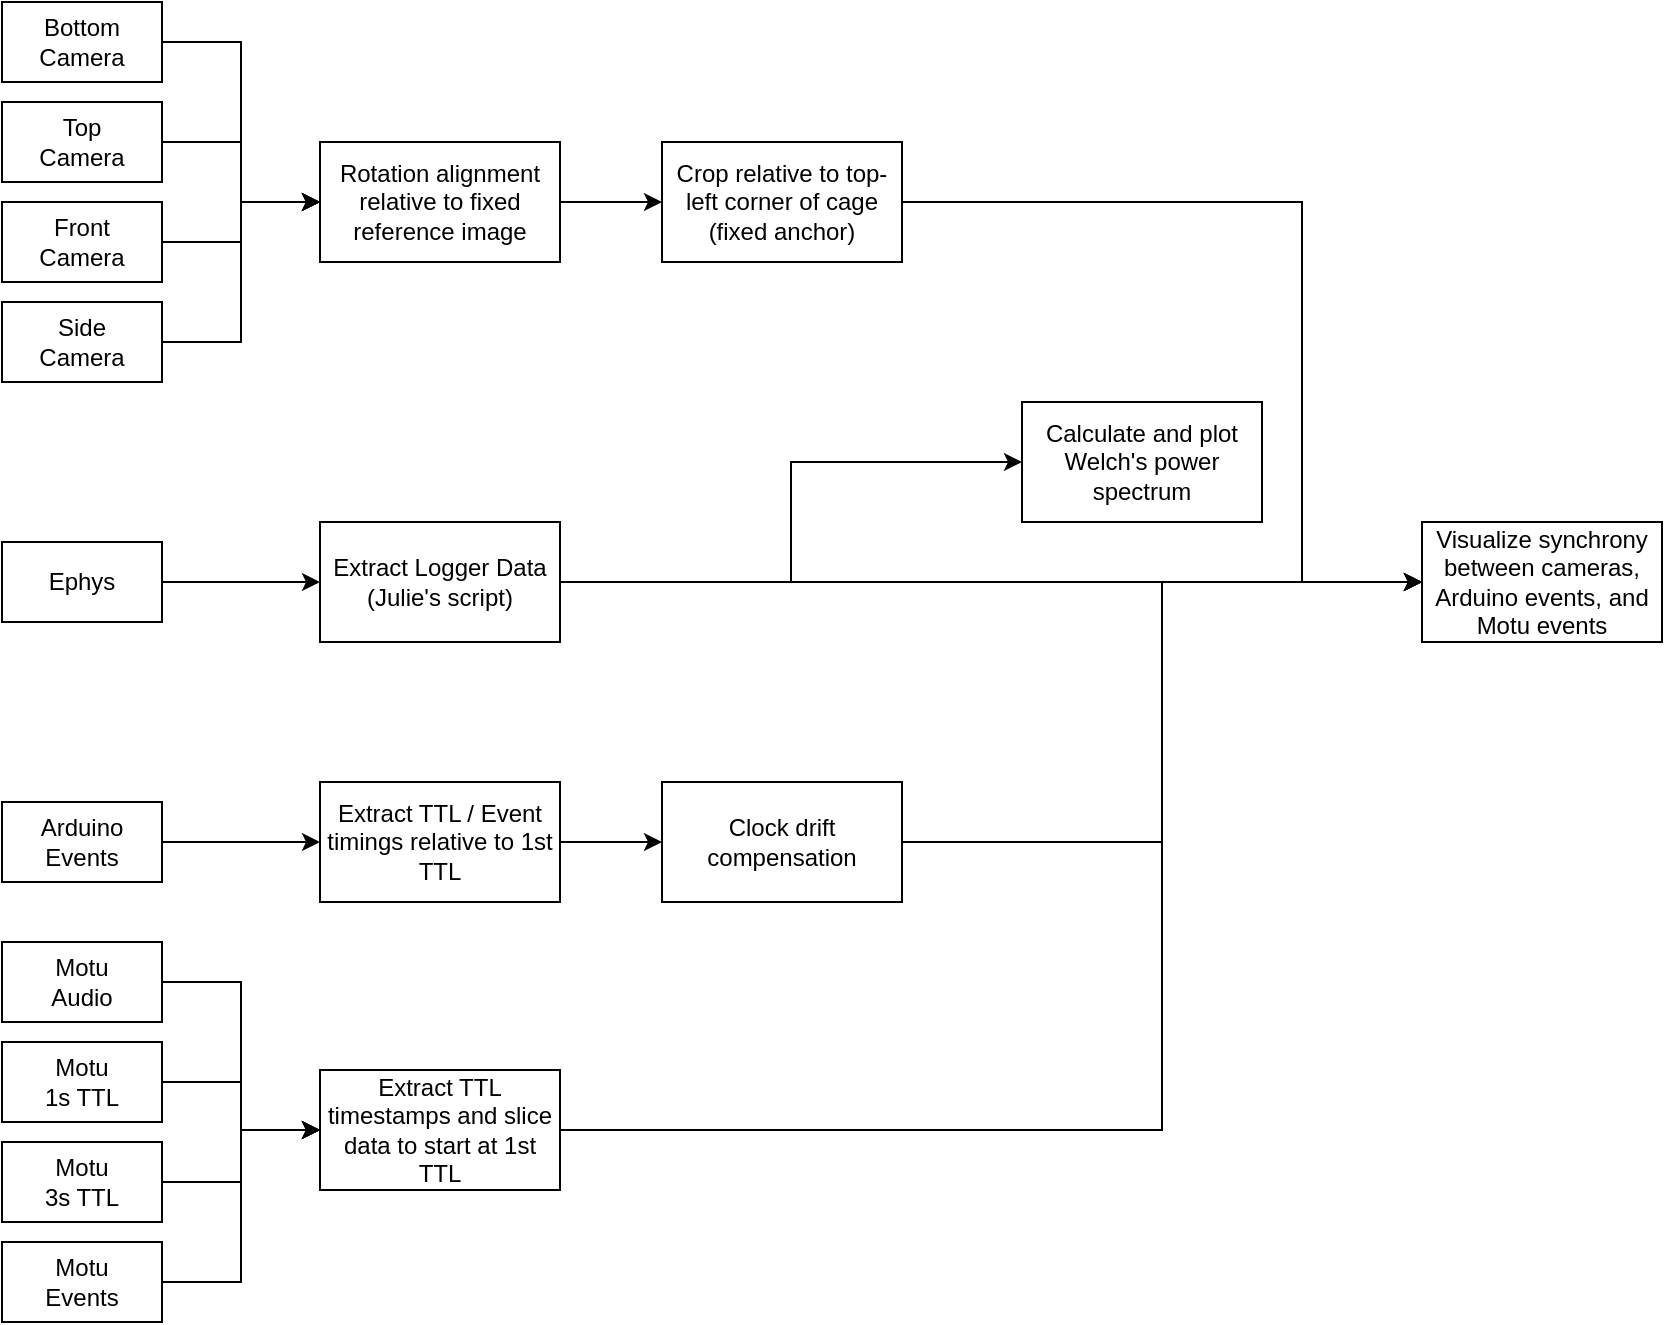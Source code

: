 <mxfile version="15.7.4" type="device"><diagram id="-FsA79moimIEprjK3P7i" name="Page-1"><mxGraphModel dx="1422" dy="705" grid="1" gridSize="10" guides="1" tooltips="1" connect="1" arrows="1" fold="1" page="1" pageScale="1" pageWidth="1100" pageHeight="850" math="0" shadow="0"><root><mxCell id="0"/><mxCell id="1" parent="0"/><mxCell id="JNUq9DtDyzHKQpXIuO-F-16" style="edgeStyle=orthogonalEdgeStyle;rounded=0;orthogonalLoop=1;jettySize=auto;html=1;exitX=1;exitY=0.5;exitDx=0;exitDy=0;entryX=0;entryY=0.5;entryDx=0;entryDy=0;" edge="1" parent="1" source="JNUq9DtDyzHKQpXIuO-F-2" target="JNUq9DtDyzHKQpXIuO-F-15"><mxGeometry relative="1" as="geometry"/></mxCell><mxCell id="JNUq9DtDyzHKQpXIuO-F-2" value="Bottom Camera" style="rounded=0;whiteSpace=wrap;html=1;" vertex="1" parent="1"><mxGeometry x="40" y="70" width="80" height="40" as="geometry"/></mxCell><mxCell id="JNUq9DtDyzHKQpXIuO-F-20" style="edgeStyle=orthogonalEdgeStyle;rounded=0;orthogonalLoop=1;jettySize=auto;html=1;exitX=1;exitY=0.5;exitDx=0;exitDy=0;entryX=0;entryY=0.5;entryDx=0;entryDy=0;" edge="1" parent="1" source="JNUq9DtDyzHKQpXIuO-F-4" target="JNUq9DtDyzHKQpXIuO-F-15"><mxGeometry relative="1" as="geometry"/></mxCell><mxCell id="JNUq9DtDyzHKQpXIuO-F-4" value="Top&lt;br&gt;Camera" style="rounded=0;whiteSpace=wrap;html=1;" vertex="1" parent="1"><mxGeometry x="40" y="120" width="80" height="40" as="geometry"/></mxCell><mxCell id="JNUq9DtDyzHKQpXIuO-F-18" style="edgeStyle=orthogonalEdgeStyle;rounded=0;orthogonalLoop=1;jettySize=auto;html=1;exitX=1;exitY=0.5;exitDx=0;exitDy=0;entryX=0;entryY=0.5;entryDx=0;entryDy=0;" edge="1" parent="1" source="JNUq9DtDyzHKQpXIuO-F-5" target="JNUq9DtDyzHKQpXIuO-F-15"><mxGeometry relative="1" as="geometry"/></mxCell><mxCell id="JNUq9DtDyzHKQpXIuO-F-5" value="Front&lt;br&gt;Camera" style="rounded=0;whiteSpace=wrap;html=1;" vertex="1" parent="1"><mxGeometry x="40" y="170" width="80" height="40" as="geometry"/></mxCell><mxCell id="JNUq9DtDyzHKQpXIuO-F-19" style="edgeStyle=orthogonalEdgeStyle;rounded=0;orthogonalLoop=1;jettySize=auto;html=1;exitX=1;exitY=0.5;exitDx=0;exitDy=0;entryX=0;entryY=0.5;entryDx=0;entryDy=0;" edge="1" parent="1" source="JNUq9DtDyzHKQpXIuO-F-6" target="JNUq9DtDyzHKQpXIuO-F-15"><mxGeometry relative="1" as="geometry"/></mxCell><mxCell id="JNUq9DtDyzHKQpXIuO-F-6" value="Side&lt;br&gt;Camera" style="rounded=0;whiteSpace=wrap;html=1;" vertex="1" parent="1"><mxGeometry x="40" y="220" width="80" height="40" as="geometry"/></mxCell><mxCell id="JNUq9DtDyzHKQpXIuO-F-26" style="edgeStyle=orthogonalEdgeStyle;rounded=0;orthogonalLoop=1;jettySize=auto;html=1;exitX=1;exitY=0.5;exitDx=0;exitDy=0;entryX=0;entryY=0.5;entryDx=0;entryDy=0;" edge="1" parent="1" source="JNUq9DtDyzHKQpXIuO-F-8" target="JNUq9DtDyzHKQpXIuO-F-23"><mxGeometry relative="1" as="geometry"/></mxCell><mxCell id="JNUq9DtDyzHKQpXIuO-F-8" value="Ephys" style="rounded=0;whiteSpace=wrap;html=1;" vertex="1" parent="1"><mxGeometry x="40" y="340" width="80" height="40" as="geometry"/></mxCell><mxCell id="JNUq9DtDyzHKQpXIuO-F-28" style="edgeStyle=orthogonalEdgeStyle;rounded=0;orthogonalLoop=1;jettySize=auto;html=1;exitX=1;exitY=0.5;exitDx=0;exitDy=0;entryX=0;entryY=0.5;entryDx=0;entryDy=0;" edge="1" parent="1" source="JNUq9DtDyzHKQpXIuO-F-10" target="JNUq9DtDyzHKQpXIuO-F-27"><mxGeometry relative="1" as="geometry"/></mxCell><mxCell id="JNUq9DtDyzHKQpXIuO-F-10" value="Arduino&lt;br&gt;Events" style="rounded=0;whiteSpace=wrap;html=1;" vertex="1" parent="1"><mxGeometry x="40" y="470" width="80" height="40" as="geometry"/></mxCell><mxCell id="JNUq9DtDyzHKQpXIuO-F-34" style="edgeStyle=orthogonalEdgeStyle;rounded=0;orthogonalLoop=1;jettySize=auto;html=1;exitX=1;exitY=0.5;exitDx=0;exitDy=0;entryX=0;entryY=0.5;entryDx=0;entryDy=0;" edge="1" parent="1" source="JNUq9DtDyzHKQpXIuO-F-11" target="JNUq9DtDyzHKQpXIuO-F-33"><mxGeometry relative="1" as="geometry"/></mxCell><mxCell id="JNUq9DtDyzHKQpXIuO-F-11" value="Motu&lt;br&gt;Audio" style="rounded=0;whiteSpace=wrap;html=1;" vertex="1" parent="1"><mxGeometry x="40" y="540" width="80" height="40" as="geometry"/></mxCell><mxCell id="JNUq9DtDyzHKQpXIuO-F-37" style="edgeStyle=orthogonalEdgeStyle;rounded=0;orthogonalLoop=1;jettySize=auto;html=1;exitX=1;exitY=0.5;exitDx=0;exitDy=0;entryX=0;entryY=0.5;entryDx=0;entryDy=0;" edge="1" parent="1" source="JNUq9DtDyzHKQpXIuO-F-12" target="JNUq9DtDyzHKQpXIuO-F-33"><mxGeometry relative="1" as="geometry"/></mxCell><mxCell id="JNUq9DtDyzHKQpXIuO-F-12" value="Motu&lt;br&gt;1s TTL" style="rounded=0;whiteSpace=wrap;html=1;" vertex="1" parent="1"><mxGeometry x="40" y="590" width="80" height="40" as="geometry"/></mxCell><mxCell id="JNUq9DtDyzHKQpXIuO-F-36" style="edgeStyle=orthogonalEdgeStyle;rounded=0;orthogonalLoop=1;jettySize=auto;html=1;exitX=1;exitY=0.5;exitDx=0;exitDy=0;entryX=0;entryY=0.5;entryDx=0;entryDy=0;" edge="1" parent="1" source="JNUq9DtDyzHKQpXIuO-F-13" target="JNUq9DtDyzHKQpXIuO-F-33"><mxGeometry relative="1" as="geometry"/></mxCell><mxCell id="JNUq9DtDyzHKQpXIuO-F-13" value="Motu&lt;br&gt;3s TTL" style="rounded=0;whiteSpace=wrap;html=1;" vertex="1" parent="1"><mxGeometry x="40" y="640" width="80" height="40" as="geometry"/></mxCell><mxCell id="JNUq9DtDyzHKQpXIuO-F-39" style="edgeStyle=orthogonalEdgeStyle;rounded=0;orthogonalLoop=1;jettySize=auto;html=1;exitX=1;exitY=0.5;exitDx=0;exitDy=0;entryX=0;entryY=0.5;entryDx=0;entryDy=0;" edge="1" parent="1" source="JNUq9DtDyzHKQpXIuO-F-14" target="JNUq9DtDyzHKQpXIuO-F-33"><mxGeometry relative="1" as="geometry"/></mxCell><mxCell id="JNUq9DtDyzHKQpXIuO-F-14" value="Motu&lt;br&gt;Events" style="rounded=0;whiteSpace=wrap;html=1;" vertex="1" parent="1"><mxGeometry x="40" y="690" width="80" height="40" as="geometry"/></mxCell><mxCell id="JNUq9DtDyzHKQpXIuO-F-32" style="edgeStyle=orthogonalEdgeStyle;rounded=0;orthogonalLoop=1;jettySize=auto;html=1;exitX=1;exitY=0.5;exitDx=0;exitDy=0;entryX=0;entryY=0.5;entryDx=0;entryDy=0;" edge="1" parent="1" source="JNUq9DtDyzHKQpXIuO-F-15" target="JNUq9DtDyzHKQpXIuO-F-31"><mxGeometry relative="1" as="geometry"/></mxCell><mxCell id="JNUq9DtDyzHKQpXIuO-F-15" value="Rotation alignment relative to fixed reference image" style="rounded=0;whiteSpace=wrap;html=1;" vertex="1" parent="1"><mxGeometry x="199" y="140" width="120" height="60" as="geometry"/></mxCell><mxCell id="JNUq9DtDyzHKQpXIuO-F-42" style="edgeStyle=orthogonalEdgeStyle;rounded=0;orthogonalLoop=1;jettySize=auto;html=1;exitX=1;exitY=0.5;exitDx=0;exitDy=0;" edge="1" parent="1" source="JNUq9DtDyzHKQpXIuO-F-23" target="JNUq9DtDyzHKQpXIuO-F-41"><mxGeometry relative="1" as="geometry"/></mxCell><mxCell id="JNUq9DtDyzHKQpXIuO-F-44" style="edgeStyle=orthogonalEdgeStyle;rounded=0;orthogonalLoop=1;jettySize=auto;html=1;exitX=1;exitY=0.5;exitDx=0;exitDy=0;" edge="1" parent="1" source="JNUq9DtDyzHKQpXIuO-F-23" target="JNUq9DtDyzHKQpXIuO-F-43"><mxGeometry relative="1" as="geometry"/></mxCell><mxCell id="JNUq9DtDyzHKQpXIuO-F-23" value="Extract Logger Data&lt;br&gt;(Julie's script)" style="rounded=0;whiteSpace=wrap;html=1;" vertex="1" parent="1"><mxGeometry x="199" y="330" width="120" height="60" as="geometry"/></mxCell><mxCell id="JNUq9DtDyzHKQpXIuO-F-30" style="edgeStyle=orthogonalEdgeStyle;rounded=0;orthogonalLoop=1;jettySize=auto;html=1;exitX=1;exitY=0.5;exitDx=0;exitDy=0;entryX=0;entryY=0.5;entryDx=0;entryDy=0;" edge="1" parent="1" source="JNUq9DtDyzHKQpXIuO-F-27" target="JNUq9DtDyzHKQpXIuO-F-29"><mxGeometry relative="1" as="geometry"/></mxCell><mxCell id="JNUq9DtDyzHKQpXIuO-F-27" value="Extract TTL / Event timings relative to 1st TTL" style="rounded=0;whiteSpace=wrap;html=1;" vertex="1" parent="1"><mxGeometry x="199" y="460" width="120" height="60" as="geometry"/></mxCell><mxCell id="JNUq9DtDyzHKQpXIuO-F-46" style="edgeStyle=orthogonalEdgeStyle;rounded=0;orthogonalLoop=1;jettySize=auto;html=1;exitX=1;exitY=0.5;exitDx=0;exitDy=0;entryX=0;entryY=0.5;entryDx=0;entryDy=0;" edge="1" parent="1" source="JNUq9DtDyzHKQpXIuO-F-29" target="JNUq9DtDyzHKQpXIuO-F-43"><mxGeometry relative="1" as="geometry"/></mxCell><mxCell id="JNUq9DtDyzHKQpXIuO-F-29" value="Clock drift compensation" style="rounded=0;whiteSpace=wrap;html=1;" vertex="1" parent="1"><mxGeometry x="370" y="460" width="120" height="60" as="geometry"/></mxCell><mxCell id="JNUq9DtDyzHKQpXIuO-F-45" style="edgeStyle=orthogonalEdgeStyle;rounded=0;orthogonalLoop=1;jettySize=auto;html=1;exitX=1;exitY=0.5;exitDx=0;exitDy=0;entryX=0;entryY=0.5;entryDx=0;entryDy=0;" edge="1" parent="1" source="JNUq9DtDyzHKQpXIuO-F-31" target="JNUq9DtDyzHKQpXIuO-F-43"><mxGeometry relative="1" as="geometry"><Array as="points"><mxPoint x="690" y="170"/><mxPoint x="690" y="360"/></Array></mxGeometry></mxCell><mxCell id="JNUq9DtDyzHKQpXIuO-F-31" value="Crop relative to top-left corner of cage (fixed anchor)" style="rounded=0;whiteSpace=wrap;html=1;" vertex="1" parent="1"><mxGeometry x="370" y="140" width="120" height="60" as="geometry"/></mxCell><mxCell id="JNUq9DtDyzHKQpXIuO-F-47" style="edgeStyle=orthogonalEdgeStyle;rounded=0;orthogonalLoop=1;jettySize=auto;html=1;exitX=1;exitY=0.5;exitDx=0;exitDy=0;entryX=0;entryY=0.5;entryDx=0;entryDy=0;" edge="1" parent="1" source="JNUq9DtDyzHKQpXIuO-F-33" target="JNUq9DtDyzHKQpXIuO-F-43"><mxGeometry relative="1" as="geometry"><Array as="points"><mxPoint x="620" y="634"/><mxPoint x="620" y="360"/></Array></mxGeometry></mxCell><mxCell id="JNUq9DtDyzHKQpXIuO-F-33" value="Extract TTL timestamps and slice data to start at 1st TTL" style="rounded=0;whiteSpace=wrap;html=1;" vertex="1" parent="1"><mxGeometry x="199" y="604" width="120" height="60" as="geometry"/></mxCell><mxCell id="JNUq9DtDyzHKQpXIuO-F-41" value="Calculate and plot Welch's power spectrum" style="rounded=0;whiteSpace=wrap;html=1;" vertex="1" parent="1"><mxGeometry x="550" y="270" width="120" height="60" as="geometry"/></mxCell><mxCell id="JNUq9DtDyzHKQpXIuO-F-43" value="Visualize synchrony between cameras, Arduino events, and Motu events" style="rounded=0;whiteSpace=wrap;html=1;" vertex="1" parent="1"><mxGeometry x="750" y="330" width="120" height="60" as="geometry"/></mxCell></root></mxGraphModel></diagram></mxfile>